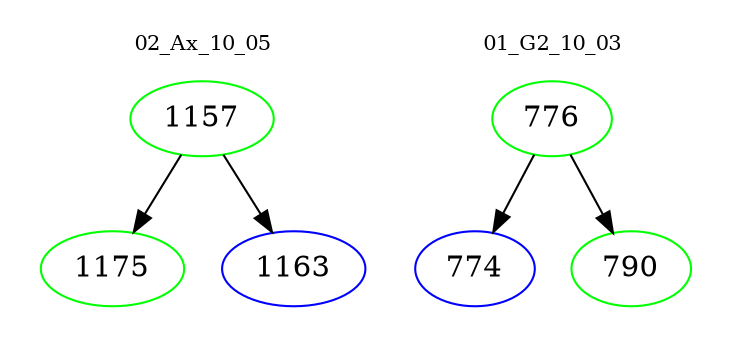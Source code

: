 digraph{
subgraph cluster_0 {
color = white
label = "02_Ax_10_05";
fontsize=10;
T0_1157 [label="1157", color="green"]
T0_1157 -> T0_1175 [color="black"]
T0_1175 [label="1175", color="green"]
T0_1157 -> T0_1163 [color="black"]
T0_1163 [label="1163", color="blue"]
}
subgraph cluster_1 {
color = white
label = "01_G2_10_03";
fontsize=10;
T1_776 [label="776", color="green"]
T1_776 -> T1_774 [color="black"]
T1_774 [label="774", color="blue"]
T1_776 -> T1_790 [color="black"]
T1_790 [label="790", color="green"]
}
}
